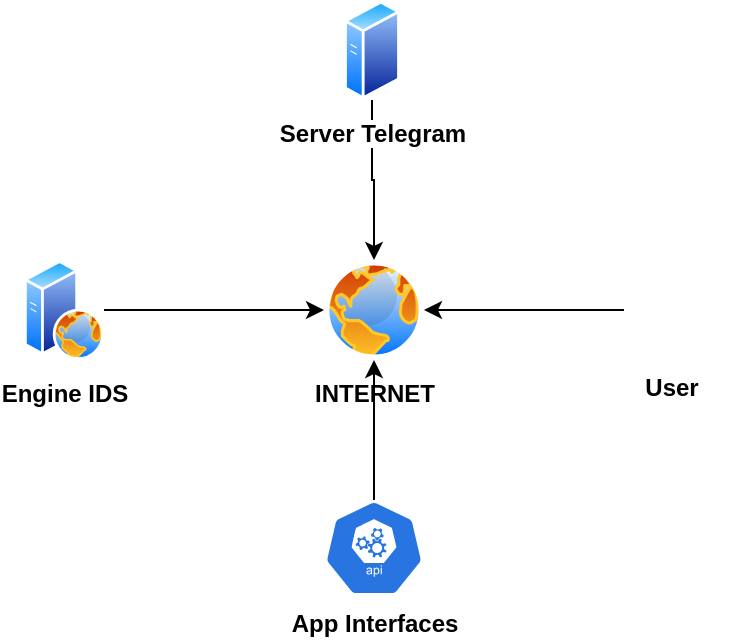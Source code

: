 <mxfile version="21.5.0" type="device">
  <diagram name="Page-1" id="U4Z_65g4tNVLW_EbMOhb">
    <mxGraphModel dx="880" dy="452" grid="1" gridSize="10" guides="1" tooltips="1" connect="1" arrows="1" fold="1" page="1" pageScale="1" pageWidth="850" pageHeight="1100" math="0" shadow="0">
      <root>
        <mxCell id="0" />
        <mxCell id="1" parent="0" />
        <mxCell id="Hr3ALRRspqkIzwys9Mu0-3" value="" style="edgeStyle=orthogonalEdgeStyle;rounded=0;orthogonalLoop=1;jettySize=auto;html=1;fontStyle=1" edge="1" parent="1" source="Hr3ALRRspqkIzwys9Mu0-1" target="Hr3ALRRspqkIzwys9Mu0-2">
          <mxGeometry relative="1" as="geometry" />
        </mxCell>
        <mxCell id="Hr3ALRRspqkIzwys9Mu0-1" value="Server Telegram" style="image;aspect=fixed;perimeter=ellipsePerimeter;html=1;align=center;shadow=0;dashed=0;spacingTop=3;image=img/lib/active_directory/generic_server.svg;fontStyle=1" vertex="1" parent="1">
          <mxGeometry x="410" y="70" width="28.0" height="50" as="geometry" />
        </mxCell>
        <mxCell id="Hr3ALRRspqkIzwys9Mu0-2" value="INTERNET" style="image;aspect=fixed;perimeter=ellipsePerimeter;html=1;align=center;shadow=0;dashed=0;spacingTop=3;image=img/lib/active_directory/internet_globe.svg;fontStyle=1" vertex="1" parent="1">
          <mxGeometry x="400" y="200" width="50" height="50" as="geometry" />
        </mxCell>
        <mxCell id="Hr3ALRRspqkIzwys9Mu0-6" value="" style="edgeStyle=orthogonalEdgeStyle;rounded=0;orthogonalLoop=1;jettySize=auto;html=1;fontStyle=1" edge="1" parent="1" source="Hr3ALRRspqkIzwys9Mu0-5" target="Hr3ALRRspqkIzwys9Mu0-2">
          <mxGeometry relative="1" as="geometry" />
        </mxCell>
        <mxCell id="Hr3ALRRspqkIzwys9Mu0-5" value="" style="shape=image;html=1;verticalAlign=top;verticalLabelPosition=bottom;labelBackgroundColor=#ffffff;imageAspect=0;aspect=fixed;image=https://cdn4.iconfinder.com/data/icons/socialcones/508/Telegram-128.png;fontStyle=1" vertex="1" parent="1">
          <mxGeometry x="550" y="201" width="48" height="48" as="geometry" />
        </mxCell>
        <mxCell id="Hr3ALRRspqkIzwys9Mu0-10" value="" style="edgeStyle=orthogonalEdgeStyle;rounded=0;orthogonalLoop=1;jettySize=auto;html=1;fontStyle=1" edge="1" parent="1" source="Hr3ALRRspqkIzwys9Mu0-9" target="Hr3ALRRspqkIzwys9Mu0-2">
          <mxGeometry relative="1" as="geometry" />
        </mxCell>
        <mxCell id="Hr3ALRRspqkIzwys9Mu0-9" value="Engine IDS" style="image;aspect=fixed;perimeter=ellipsePerimeter;html=1;align=center;shadow=0;dashed=0;spacingTop=3;image=img/lib/active_directory/web_server.svg;fontStyle=1" vertex="1" parent="1">
          <mxGeometry x="250" y="200" width="40" height="50" as="geometry" />
        </mxCell>
        <mxCell id="Hr3ALRRspqkIzwys9Mu0-11" value="User" style="text;strokeColor=none;align=center;fillColor=none;html=1;verticalAlign=middle;whiteSpace=wrap;rounded=0;fontStyle=1" vertex="1" parent="1">
          <mxGeometry x="544" y="249" width="60" height="30" as="geometry" />
        </mxCell>
        <mxCell id="Hr3ALRRspqkIzwys9Mu0-13" value="" style="edgeStyle=orthogonalEdgeStyle;rounded=0;orthogonalLoop=1;jettySize=auto;html=1;fontStyle=1" edge="1" parent="1" source="Hr3ALRRspqkIzwys9Mu0-12" target="Hr3ALRRspqkIzwys9Mu0-2">
          <mxGeometry relative="1" as="geometry" />
        </mxCell>
        <mxCell id="Hr3ALRRspqkIzwys9Mu0-12" value="App Interfaces" style="sketch=0;html=1;dashed=0;whitespace=wrap;fillColor=#2875E2;strokeColor=#ffffff;points=[[0.005,0.63,0],[0.1,0.2,0],[0.9,0.2,0],[0.5,0,0],[0.995,0.63,0],[0.72,0.99,0],[0.5,1,0],[0.28,0.99,0]];verticalLabelPosition=bottom;align=center;verticalAlign=top;shape=mxgraph.kubernetes.icon;prIcon=api;fontStyle=1" vertex="1" parent="1">
          <mxGeometry x="400" y="320" width="50" height="48" as="geometry" />
        </mxCell>
      </root>
    </mxGraphModel>
  </diagram>
</mxfile>
